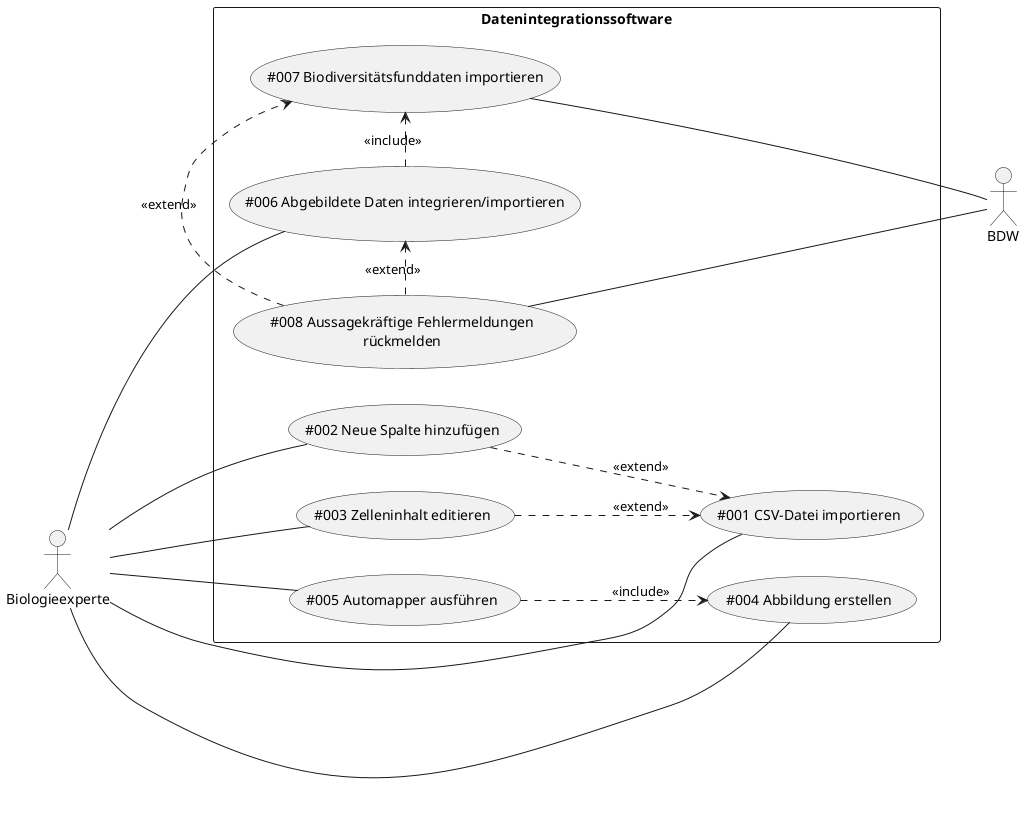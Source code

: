 @startuml
left to right direction

actor Biologieexperte as biologieExperte
actor BDW as bdw

rectangle "Datenintegrationssoftware" {
    (#001 CSV-Datei importieren) as (UC1)
    (#002 Neue Spalte hinzufügen) as (UC2)
    (#003 Zelleninhalt editieren) as (UC3)
    (#004 Abbildung erstellen) as (UC4)
    (#005 Automapper ausführen) as (UC5)
    (#006 Abgebildete Daten integrieren/importieren) as (UC6)
    (#007 Biodiversitätsfunddaten importieren) as (UC7)
    (#008 Aussagekräftige Fehlermeldungen\nrückmelden) as (UC8)
}


biologieExperte -- UC1
biologieExperte -- UC2
biologieExperte -- UC3
biologieExperte -- UC4
biologieExperte -- UC5
biologieExperte -- UC6

UC7 --- bdw
UC8 --- bdw

UC2 ..> UC1: <<extend>>
UC3 ..> UC1: <<extend>>

UC5 ..> UC4: <<include>>

UC6 .> UC7: <<include>>
UC8 .> UC7: <<extend>>
UC8 .> UC6: <<extend>>

'UC1 -[hidden]- UC3
'UC2 -[hidden]- UC4

@enduml